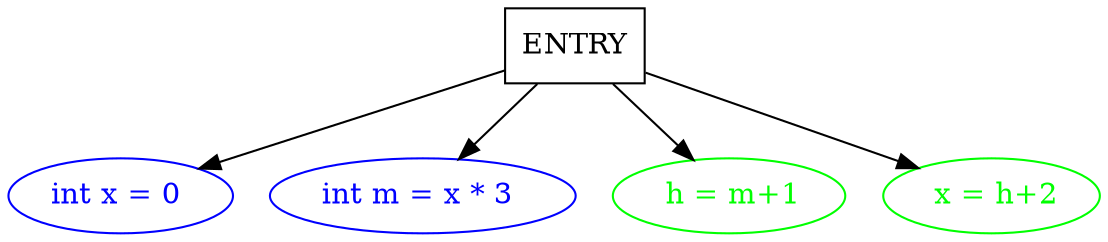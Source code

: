 digraph sdg {
	graph [rankdir=TB]
	ENTRY [shape=box]
	"int x = 0 " [color=blue fontcolor=blue]
	ENTRY -> "int x = 0 "
	"int m = x * 3 " [color=blue fontcolor=blue]
	ENTRY -> "int m = x * 3 "
	" h = m+1" [color=green fontcolor=green]
	ENTRY -> " h = m+1"
	" x = h+2" [color=green fontcolor=green]
	ENTRY -> " x = h+2"
}
